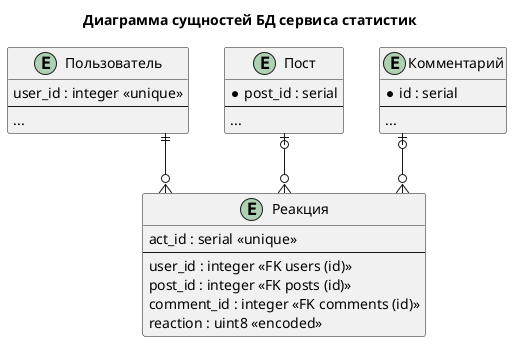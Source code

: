 @startuml erd-stats

skinparam linetype ortho

title
    Диаграмма сущностей БД сервиса статистик
end title

entity "Пользователь" as users {
    user_id : integer <<unique>>
    --
    ...
}

entity "Пост" as posts {
    * post_id : serial
    --
    ...
}

entity "Комментарий" as comments {
    * id : serial
    --
    ...
}

entity "Реакция" as reactions {
    act_id : serial <<unique>>
    --
    user_id : integer <<FK users (id)>>
    post_id : integer <<FK posts (id)>>
    comment_id : integer <<FK comments (id)>>
    reaction : uint8 <<encoded>>
}

users ||--o{ reactions
posts |o--o{ reactions
comments |o--o{ reactions

@enduml

